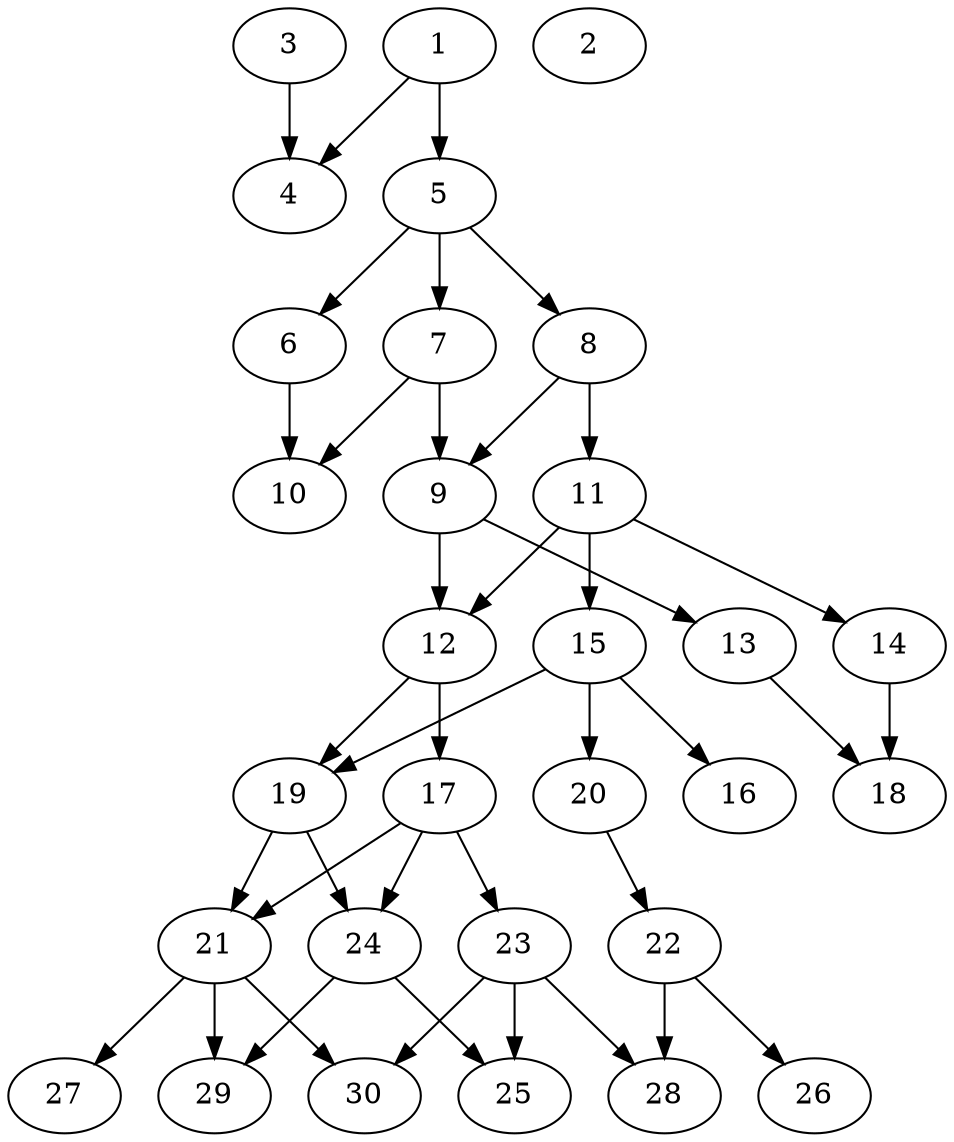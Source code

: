 // DAG automatically generated by daggen at Fri Jul 29 10:40:32 2022
// daggen.exe --dot -n 30 --ccr 0.5 --fat 0.5 --regular 0.5 --density 0.5 -o data\30/random_30_89.gv 
digraph G {
  1 [compute_size="288430746521", trans_size="815876", result_size="1024", ram="8404688",alpha="0.07"]
  1 -> 4 [size ="1024"]
  1 -> 5 [size ="1024"]
  2 [compute_size="45108114370", trans_size="794968", result_size="0", ram="20064512",alpha="0.04"]
  3 [compute_size="1683007488", trans_size="889915", result_size="29696", ram="2304704",alpha="0.04"]
  3 -> 4 [size ="29696"]
  4 [compute_size="134217728000", trans_size="435447", result_size="0", ram="38391392",alpha="0.12"]
  5 [compute_size="1073741824000", trans_size="116048", result_size="1024", ram="22111040",alpha="0.06"]
  5 -> 6 [size ="1024"]
  5 -> 7 [size ="1024"]
  5 -> 8 [size ="1024"]
  6 [compute_size="91469436582", trans_size="412718", result_size="29696", ram="30010448",alpha="0.11"]
  6 -> 10 [size ="29696"]
  7 [compute_size="549755813888", trans_size="887390", result_size="91136", ram="38657504",alpha="0.19"]
  7 -> 9 [size ="91136"]
  7 -> 10 [size ="91136"]
  8 [compute_size="41409888256", trans_size="5148", result_size="70656", ram="30747008",alpha="0.19"]
  8 -> 9 [size ="70656"]
  8 -> 11 [size ="70656"]
  9 [compute_size="1347674112", trans_size="646377", result_size="29696", ram="48627200",alpha="0.05"]
  9 -> 12 [size ="29696"]
  9 -> 13 [size ="29696"]
  10 [compute_size="821765289561", trans_size="109718", result_size="0", ram="37363376",alpha="0.07"]
  11 [compute_size="23829938176", trans_size="616806", result_size="70656", ram="2833760",alpha="0.13"]
  11 -> 12 [size ="70656"]
  11 -> 14 [size ="70656"]
  11 -> 15 [size ="70656"]
  12 [compute_size="24331345920", trans_size="382315", result_size="9216", ram="49827872",alpha="0.02"]
  12 -> 17 [size ="9216"]
  12 -> 19 [size ="9216"]
  13 [compute_size="1073741824000", trans_size="232254", result_size="1024", ram="44003504",alpha="0.06"]
  13 -> 18 [size ="1024"]
  14 [compute_size="134217728000", trans_size="685123", result_size="1024", ram="44364656",alpha="0.16"]
  14 -> 18 [size ="1024"]
  15 [compute_size="38466607104", trans_size="994261", result_size="54272", ram="17590304",alpha="0.17"]
  15 -> 16 [size ="54272"]
  15 -> 19 [size ="54272"]
  15 -> 20 [size ="54272"]
  16 [compute_size="368293445632", trans_size="456802", result_size="0", ram="47558000",alpha="0.12"]
  17 [compute_size="7848591360", trans_size="21036", result_size="74752", ram="47955584",alpha="0.03"]
  17 -> 21 [size ="74752"]
  17 -> 23 [size ="74752"]
  17 -> 24 [size ="74752"]
  18 [compute_size="118734651145", trans_size="622241", result_size="0", ram="40664432",alpha="0.19"]
  19 [compute_size="521786097664", trans_size="162498", result_size="91136", ram="1536464",alpha="0.06"]
  19 -> 21 [size ="91136"]
  19 -> 24 [size ="91136"]
  20 [compute_size="10038118400", trans_size="610125", result_size="1024", ram="20142128",alpha="0.06"]
  20 -> 22 [size ="1024"]
  21 [compute_size="82273807166", trans_size="181072", result_size="29696", ram="44575328",alpha="0.10"]
  21 -> 27 [size ="29696"]
  21 -> 29 [size ="29696"]
  21 -> 30 [size ="29696"]
  22 [compute_size="1166988964665", trans_size="331869", result_size="1024", ram="47321984",alpha="0.16"]
  22 -> 26 [size ="1024"]
  22 -> 28 [size ="1024"]
  23 [compute_size="4184653824", trans_size="255144", result_size="29696", ram="13218464",alpha="0.08"]
  23 -> 25 [size ="29696"]
  23 -> 28 [size ="29696"]
  23 -> 30 [size ="29696"]
  24 [compute_size="68719476736", trans_size="739055", result_size="74752", ram="42330800",alpha="0.10"]
  24 -> 25 [size ="74752"]
  24 -> 29 [size ="74752"]
  25 [compute_size="28991029248", trans_size="969933", result_size="0", ram="11192528",alpha="0.02"]
  26 [compute_size="17070041088", trans_size="241237", result_size="0", ram="37524944",alpha="0.06"]
  27 [compute_size="933313362498", trans_size="673615", result_size="0", ram="4763072",alpha="0.20"]
  28 [compute_size="42246430359", trans_size="505203", result_size="0", ram="22705040",alpha="0.04"]
  29 [compute_size="782757789696", trans_size="790524", result_size="0", ram="51589280",alpha="0.16"]
  30 [compute_size="549755813888", trans_size="61605", result_size="0", ram="45473456",alpha="0.13"]
}
